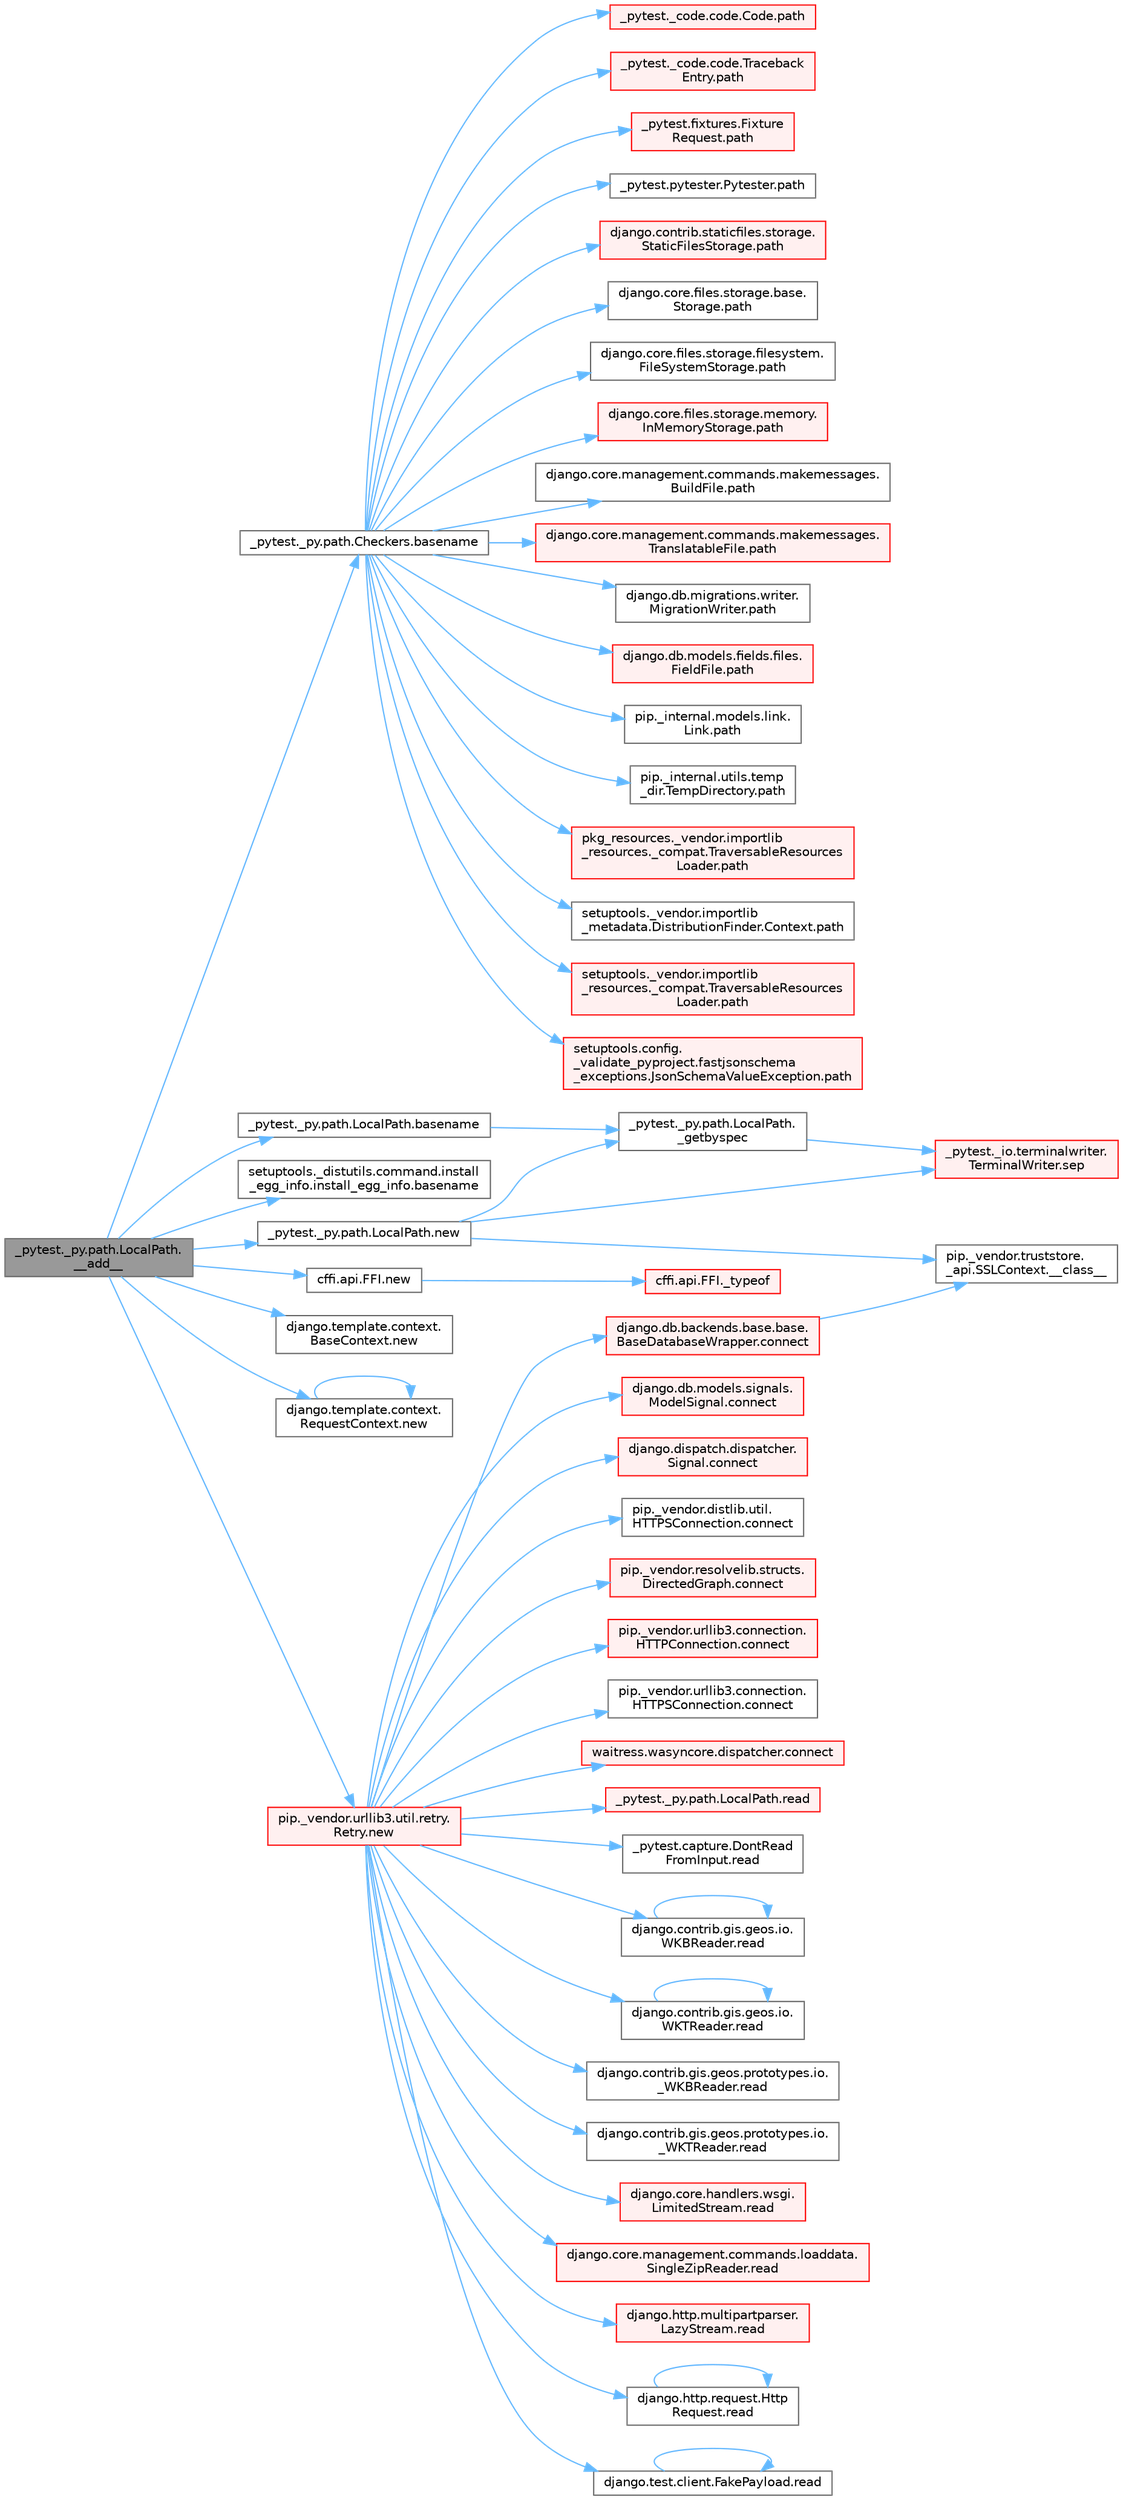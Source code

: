 digraph "_pytest._py.path.LocalPath.__add__"
{
 // LATEX_PDF_SIZE
  bgcolor="transparent";
  edge [fontname=Helvetica,fontsize=10,labelfontname=Helvetica,labelfontsize=10];
  node [fontname=Helvetica,fontsize=10,shape=box,height=0.2,width=0.4];
  rankdir="LR";
  Node1 [id="Node000001",label="_pytest._py.path.LocalPath.\l__add__",height=0.2,width=0.4,color="gray40", fillcolor="grey60", style="filled", fontcolor="black",tooltip=" "];
  Node1 -> Node2 [id="edge1_Node000001_Node000002",color="steelblue1",style="solid",tooltip=" "];
  Node2 [id="Node000002",label="_pytest._py.path.Checkers.basename",height=0.2,width=0.4,color="grey40", fillcolor="white", style="filled",URL="$class__pytest_1_1__py_1_1path_1_1_checkers.html#a5a659647ce281e4f0e46b4113485effe",tooltip=" "];
  Node2 -> Node3 [id="edge2_Node000002_Node000003",color="steelblue1",style="solid",tooltip=" "];
  Node3 [id="Node000003",label="_pytest._code.code.Code.path",height=0.2,width=0.4,color="red", fillcolor="#FFF0F0", style="filled",URL="$class__pytest_1_1__code_1_1code_1_1_code.html#a1dae55e90750fe77c7517f806a14d864",tooltip=" "];
  Node2 -> Node15 [id="edge3_Node000002_Node000015",color="steelblue1",style="solid",tooltip=" "];
  Node15 [id="Node000015",label="_pytest._code.code.Traceback\lEntry.path",height=0.2,width=0.4,color="red", fillcolor="#FFF0F0", style="filled",URL="$class__pytest_1_1__code_1_1code_1_1_traceback_entry.html#a5a88b9ae4623733566450a9e7d8387c0",tooltip=" "];
  Node2 -> Node17 [id="edge4_Node000002_Node000017",color="steelblue1",style="solid",tooltip=" "];
  Node17 [id="Node000017",label="_pytest.fixtures.Fixture\lRequest.path",height=0.2,width=0.4,color="red", fillcolor="#FFF0F0", style="filled",URL="$class__pytest_1_1fixtures_1_1_fixture_request.html#a6f6db59812d121b54cd67d5e434e1451",tooltip=" "];
  Node2 -> Node23 [id="edge5_Node000002_Node000023",color="steelblue1",style="solid",tooltip=" "];
  Node23 [id="Node000023",label="_pytest.pytester.Pytester.path",height=0.2,width=0.4,color="grey40", fillcolor="white", style="filled",URL="$class__pytest_1_1pytester_1_1_pytester.html#a403c804f74a87f5e5705774fa896cc1f",tooltip=" "];
  Node2 -> Node24 [id="edge6_Node000002_Node000024",color="steelblue1",style="solid",tooltip=" "];
  Node24 [id="Node000024",label="django.contrib.staticfiles.storage.\lStaticFilesStorage.path",height=0.2,width=0.4,color="red", fillcolor="#FFF0F0", style="filled",URL="$classdjango_1_1contrib_1_1staticfiles_1_1storage_1_1_static_files_storage.html#a4e96cc92fbde7423d1b74f3a50fc0bf6",tooltip=" "];
  Node2 -> Node470 [id="edge7_Node000002_Node000470",color="steelblue1",style="solid",tooltip=" "];
  Node470 [id="Node000470",label="django.core.files.storage.base.\lStorage.path",height=0.2,width=0.4,color="grey40", fillcolor="white", style="filled",URL="$classdjango_1_1core_1_1files_1_1storage_1_1base_1_1_storage.html#a9be8d49a55131dbbab2c5fd57f7e772c",tooltip=" "];
  Node2 -> Node471 [id="edge8_Node000002_Node000471",color="steelblue1",style="solid",tooltip=" "];
  Node471 [id="Node000471",label="django.core.files.storage.filesystem.\lFileSystemStorage.path",height=0.2,width=0.4,color="grey40", fillcolor="white", style="filled",URL="$classdjango_1_1core_1_1files_1_1storage_1_1filesystem_1_1_file_system_storage.html#abf8a7e88eedec3e1b2ea965cc0858d17",tooltip=" "];
  Node2 -> Node472 [id="edge9_Node000002_Node000472",color="steelblue1",style="solid",tooltip=" "];
  Node472 [id="Node000472",label="django.core.files.storage.memory.\lInMemoryStorage.path",height=0.2,width=0.4,color="red", fillcolor="#FFF0F0", style="filled",URL="$classdjango_1_1core_1_1files_1_1storage_1_1memory_1_1_in_memory_storage.html#a466c8e28fd11839318d2e4454b8ef89f",tooltip=" "];
  Node2 -> Node476 [id="edge10_Node000002_Node000476",color="steelblue1",style="solid",tooltip=" "];
  Node476 [id="Node000476",label="django.core.management.commands.makemessages.\lBuildFile.path",height=0.2,width=0.4,color="grey40", fillcolor="white", style="filled",URL="$classdjango_1_1core_1_1management_1_1commands_1_1makemessages_1_1_build_file.html#ac06388718e902543bc00a7c6565105fc",tooltip=" "];
  Node2 -> Node477 [id="edge11_Node000002_Node000477",color="steelblue1",style="solid",tooltip=" "];
  Node477 [id="Node000477",label="django.core.management.commands.makemessages.\lTranslatableFile.path",height=0.2,width=0.4,color="red", fillcolor="#FFF0F0", style="filled",URL="$classdjango_1_1core_1_1management_1_1commands_1_1makemessages_1_1_translatable_file.html#ad851d5e6b8a65f5915ccfd4a30fb8026",tooltip=" "];
  Node2 -> Node478 [id="edge12_Node000002_Node000478",color="steelblue1",style="solid",tooltip=" "];
  Node478 [id="Node000478",label="django.db.migrations.writer.\lMigrationWriter.path",height=0.2,width=0.4,color="grey40", fillcolor="white", style="filled",URL="$classdjango_1_1db_1_1migrations_1_1writer_1_1_migration_writer.html#a45469d67e8f80996c982470d36136184",tooltip=" "];
  Node2 -> Node479 [id="edge13_Node000002_Node000479",color="steelblue1",style="solid",tooltip=" "];
  Node479 [id="Node000479",label="django.db.models.fields.files.\lFieldFile.path",height=0.2,width=0.4,color="red", fillcolor="#FFF0F0", style="filled",URL="$classdjango_1_1db_1_1models_1_1fields_1_1files_1_1_field_file.html#ae91c4ed0643fb9bd8959d0db8eb44f80",tooltip=" "];
  Node2 -> Node575 [id="edge14_Node000002_Node000575",color="steelblue1",style="solid",tooltip=" "];
  Node575 [id="Node000575",label="pip._internal.models.link.\lLink.path",height=0.2,width=0.4,color="grey40", fillcolor="white", style="filled",URL="$classpip_1_1__internal_1_1models_1_1link_1_1_link.html#a30f454216dcb615e3ed986238490f180",tooltip=" "];
  Node2 -> Node576 [id="edge15_Node000002_Node000576",color="steelblue1",style="solid",tooltip=" "];
  Node576 [id="Node000576",label="pip._internal.utils.temp\l_dir.TempDirectory.path",height=0.2,width=0.4,color="grey40", fillcolor="white", style="filled",URL="$classpip_1_1__internal_1_1utils_1_1temp__dir_1_1_temp_directory.html#afe6b2d95c070c6570957de5696ff3a6e",tooltip=" "];
  Node2 -> Node577 [id="edge16_Node000002_Node000577",color="steelblue1",style="solid",tooltip=" "];
  Node577 [id="Node000577",label="pkg_resources._vendor.importlib\l_resources._compat.TraversableResources\lLoader.path",height=0.2,width=0.4,color="red", fillcolor="#FFF0F0", style="filled",URL="$classpkg__resources_1_1__vendor_1_1importlib__resources_1_1__compat_1_1_traversable_resources_loader.html#acfc17872a53cbe02f6c34eda2bb162f2",tooltip=" "];
  Node2 -> Node579 [id="edge17_Node000002_Node000579",color="steelblue1",style="solid",tooltip=" "];
  Node579 [id="Node000579",label="setuptools._vendor.importlib\l_metadata.DistributionFinder.Context.path",height=0.2,width=0.4,color="grey40", fillcolor="white", style="filled",URL="$classsetuptools_1_1__vendor_1_1importlib__metadata_1_1_distribution_finder_1_1_context.html#a84a429ddce40738ea5c0edb53799ee8d",tooltip=" "];
  Node2 -> Node580 [id="edge18_Node000002_Node000580",color="steelblue1",style="solid",tooltip=" "];
  Node580 [id="Node000580",label="setuptools._vendor.importlib\l_resources._compat.TraversableResources\lLoader.path",height=0.2,width=0.4,color="red", fillcolor="#FFF0F0", style="filled",URL="$classsetuptools_1_1__vendor_1_1importlib__resources_1_1__compat_1_1_traversable_resources_loader.html#a9b9cf5b6723d48f7a779b6ae71d53699",tooltip=" "];
  Node2 -> Node581 [id="edge19_Node000002_Node000581",color="steelblue1",style="solid",tooltip=" "];
  Node581 [id="Node000581",label="setuptools.config.\l_validate_pyproject.fastjsonschema\l_exceptions.JsonSchemaValueException.path",height=0.2,width=0.4,color="red", fillcolor="#FFF0F0", style="filled",URL="$classsetuptools_1_1config_1_1__validate__pyproject_1_1fastjsonschema__exceptions_1_1_json_schema_value_exception.html#a59179b3d1dc16c7087530bbc10bcf857",tooltip=" "];
  Node1 -> Node2289 [id="edge20_Node000001_Node002289",color="steelblue1",style="solid",tooltip=" "];
  Node2289 [id="Node002289",label="_pytest._py.path.LocalPath.basename",height=0.2,width=0.4,color="grey40", fillcolor="white", style="filled",URL="$class__pytest_1_1__py_1_1path_1_1_local_path.html#a8a8ef1d27ceea399ad99d6d709acdbc9",tooltip=" "];
  Node2289 -> Node224 [id="edge21_Node002289_Node000224",color="steelblue1",style="solid",tooltip=" "];
  Node224 [id="Node000224",label="_pytest._py.path.LocalPath.\l_getbyspec",height=0.2,width=0.4,color="grey40", fillcolor="white", style="filled",URL="$class__pytest_1_1__py_1_1path_1_1_local_path.html#a3cb7ad6a0d43365228f86c0149375c4b",tooltip=" "];
  Node224 -> Node225 [id="edge22_Node000224_Node000225",color="steelblue1",style="solid",tooltip=" "];
  Node225 [id="Node000225",label="_pytest._io.terminalwriter.\lTerminalWriter.sep",height=0.2,width=0.4,color="red", fillcolor="#FFF0F0", style="filled",URL="$class__pytest_1_1__io_1_1terminalwriter_1_1_terminal_writer.html#a9825789953e583960848896c7c201fb8",tooltip=" "];
  Node1 -> Node2290 [id="edge23_Node000001_Node002290",color="steelblue1",style="solid",tooltip=" "];
  Node2290 [id="Node002290",label="setuptools._distutils.command.install\l_egg_info.install_egg_info.basename",height=0.2,width=0.4,color="grey40", fillcolor="white", style="filled",URL="$classsetuptools_1_1__distutils_1_1command_1_1install__egg__info_1_1install__egg__info.html#a40403bb2ce0a42795ac00f35fd36c713",tooltip=" "];
  Node1 -> Node223 [id="edge24_Node000001_Node000223",color="steelblue1",style="solid",tooltip=" "];
  Node223 [id="Node000223",label="_pytest._py.path.LocalPath.new",height=0.2,width=0.4,color="grey40", fillcolor="white", style="filled",URL="$class__pytest_1_1__py_1_1path_1_1_local_path.html#ab5882416a5911e7a15e0598cbeab05cd",tooltip=" "];
  Node223 -> Node7 [id="edge25_Node000223_Node000007",color="steelblue1",style="solid",tooltip=" "];
  Node7 [id="Node000007",label="pip._vendor.truststore.\l_api.SSLContext.__class__",height=0.2,width=0.4,color="grey40", fillcolor="white", style="filled",URL="$classpip_1_1__vendor_1_1truststore_1_1__api_1_1_s_s_l_context.html#a530861514f31eabaa3f513557d6e66de",tooltip=" "];
  Node223 -> Node224 [id="edge26_Node000223_Node000224",color="steelblue1",style="solid",tooltip=" "];
  Node223 -> Node225 [id="edge27_Node000223_Node000225",color="steelblue1",style="solid",tooltip=" "];
  Node1 -> Node4285 [id="edge28_Node000001_Node004285",color="steelblue1",style="solid",tooltip=" "];
  Node4285 [id="Node004285",label="cffi.api.FFI.new",height=0.2,width=0.4,color="grey40", fillcolor="white", style="filled",URL="$classcffi_1_1api_1_1_f_f_i.html#a8683df0d048f312ff118f16dae752887",tooltip=" "];
  Node4285 -> Node90 [id="edge29_Node004285_Node000090",color="steelblue1",style="solid",tooltip=" "];
  Node90 [id="Node000090",label="cffi.api.FFI._typeof",height=0.2,width=0.4,color="red", fillcolor="#FFF0F0", style="filled",URL="$classcffi_1_1api_1_1_f_f_i.html#ae128b7679d5b0a942d275377c4c675ff",tooltip=" "];
  Node1 -> Node4286 [id="edge30_Node000001_Node004286",color="steelblue1",style="solid",tooltip=" "];
  Node4286 [id="Node004286",label="django.template.context.\lBaseContext.new",height=0.2,width=0.4,color="grey40", fillcolor="white", style="filled",URL="$classdjango_1_1template_1_1context_1_1_base_context.html#a65a4f3e5e3bccacaf4e30e36100c1423",tooltip=" "];
  Node1 -> Node4287 [id="edge31_Node000001_Node004287",color="steelblue1",style="solid",tooltip=" "];
  Node4287 [id="Node004287",label="django.template.context.\lRequestContext.new",height=0.2,width=0.4,color="grey40", fillcolor="white", style="filled",URL="$classdjango_1_1template_1_1context_1_1_request_context.html#a4402e04b0c9bd3d4a2b7f06f38ab7432",tooltip=" "];
  Node4287 -> Node4287 [id="edge32_Node004287_Node004287",color="steelblue1",style="solid",tooltip=" "];
  Node1 -> Node4288 [id="edge33_Node000001_Node004288",color="steelblue1",style="solid",tooltip=" "];
  Node4288 [id="Node004288",label="pip._vendor.urllib3.util.retry.\lRetry.new",height=0.2,width=0.4,color="red", fillcolor="#FFF0F0", style="filled",URL="$classpip_1_1__vendor_1_1urllib3_1_1util_1_1retry_1_1_retry.html#ab806585412b9d9b3c0d882fb4bd8d3c0",tooltip=" "];
  Node4288 -> Node1088 [id="edge34_Node004288_Node001088",color="steelblue1",style="solid",tooltip=" "];
  Node1088 [id="Node001088",label="django.db.backends.base.base.\lBaseDatabaseWrapper.connect",height=0.2,width=0.4,color="red", fillcolor="#FFF0F0", style="filled",URL="$classdjango_1_1db_1_1backends_1_1base_1_1base_1_1_base_database_wrapper.html#a7b64171260c3bf790ed1f563fe48ec35",tooltip=" "];
  Node1088 -> Node7 [id="edge35_Node001088_Node000007",color="steelblue1",style="solid",tooltip=" "];
  Node4288 -> Node4270 [id="edge36_Node004288_Node004270",color="steelblue1",style="solid",tooltip=" "];
  Node4270 [id="Node004270",label="django.db.models.signals.\lModelSignal.connect",height=0.2,width=0.4,color="red", fillcolor="#FFF0F0", style="filled",URL="$classdjango_1_1db_1_1models_1_1signals_1_1_model_signal.html#a9f30fd9b11c3da129cef5ed15df81e6e",tooltip=" "];
  Node4288 -> Node4272 [id="edge37_Node004288_Node004272",color="steelblue1",style="solid",tooltip=" "];
  Node4272 [id="Node004272",label="django.dispatch.dispatcher.\lSignal.connect",height=0.2,width=0.4,color="red", fillcolor="#FFF0F0", style="filled",URL="$classdjango_1_1dispatch_1_1dispatcher_1_1_signal.html#ad0c09a102ff82630078b9fd5af4e0d0d",tooltip=" "];
  Node4288 -> Node4273 [id="edge38_Node004288_Node004273",color="steelblue1",style="solid",tooltip=" "];
  Node4273 [id="Node004273",label="pip._vendor.distlib.util.\lHTTPSConnection.connect",height=0.2,width=0.4,color="grey40", fillcolor="white", style="filled",URL="$classpip_1_1__vendor_1_1distlib_1_1util_1_1_h_t_t_p_s_connection.html#a1f7ef8f789419a2afad1cc5117d95bc6",tooltip=" "];
  Node4288 -> Node4274 [id="edge39_Node004288_Node004274",color="steelblue1",style="solid",tooltip=" "];
  Node4274 [id="Node004274",label="pip._vendor.resolvelib.structs.\lDirectedGraph.connect",height=0.2,width=0.4,color="red", fillcolor="#FFF0F0", style="filled",URL="$classpip_1_1__vendor_1_1resolvelib_1_1structs_1_1_directed_graph.html#a1eb430d00f36fac07a490c7779d31575",tooltip=" "];
  Node4288 -> Node4275 [id="edge40_Node004288_Node004275",color="steelblue1",style="solid",tooltip=" "];
  Node4275 [id="Node004275",label="pip._vendor.urllib3.connection.\lHTTPConnection.connect",height=0.2,width=0.4,color="red", fillcolor="#FFF0F0", style="filled",URL="$classpip_1_1__vendor_1_1urllib3_1_1connection_1_1_h_t_t_p_connection.html#afbfafe5a6942dc8e02a727a6f5eb2244",tooltip=" "];
  Node4288 -> Node4278 [id="edge41_Node004288_Node004278",color="steelblue1",style="solid",tooltip=" "];
  Node4278 [id="Node004278",label="pip._vendor.urllib3.connection.\lHTTPSConnection.connect",height=0.2,width=0.4,color="grey40", fillcolor="white", style="filled",URL="$classpip_1_1__vendor_1_1urllib3_1_1connection_1_1_h_t_t_p_s_connection.html#a4dad4b6496c3f029196c78b991f57c03",tooltip=" "];
  Node4288 -> Node4279 [id="edge42_Node004288_Node004279",color="steelblue1",style="solid",tooltip=" "];
  Node4279 [id="Node004279",label="waitress.wasyncore.dispatcher.connect",height=0.2,width=0.4,color="red", fillcolor="#FFF0F0", style="filled",URL="$classwaitress_1_1wasyncore_1_1dispatcher.html#a62e9904422762eb9bc05bc1dd595aebb",tooltip=" "];
  Node4288 -> Node240 [id="edge43_Node004288_Node000240",color="steelblue1",style="solid",tooltip=" "];
  Node240 [id="Node000240",label="_pytest._py.path.LocalPath.read",height=0.2,width=0.4,color="red", fillcolor="#FFF0F0", style="filled",URL="$class__pytest_1_1__py_1_1path_1_1_local_path.html#a8640b65f715ce8a258379deb78a68fd8",tooltip=" "];
  Node4288 -> Node309 [id="edge44_Node004288_Node000309",color="steelblue1",style="solid",tooltip=" "];
  Node309 [id="Node000309",label="_pytest.capture.DontRead\lFromInput.read",height=0.2,width=0.4,color="grey40", fillcolor="white", style="filled",URL="$class__pytest_1_1capture_1_1_dont_read_from_input.html#abe84d6d5626bed2fa4f52408d2b95d3f",tooltip=" "];
  Node4288 -> Node310 [id="edge45_Node004288_Node000310",color="steelblue1",style="solid",tooltip=" "];
  Node310 [id="Node000310",label="django.contrib.gis.geos.io.\lWKBReader.read",height=0.2,width=0.4,color="grey40", fillcolor="white", style="filled",URL="$classdjango_1_1contrib_1_1gis_1_1geos_1_1io_1_1_w_k_b_reader.html#a690153c2f609f20814011beceded4ce6",tooltip=" "];
  Node310 -> Node310 [id="edge46_Node000310_Node000310",color="steelblue1",style="solid",tooltip=" "];
  Node4288 -> Node311 [id="edge47_Node004288_Node000311",color="steelblue1",style="solid",tooltip=" "];
  Node311 [id="Node000311",label="django.contrib.gis.geos.io.\lWKTReader.read",height=0.2,width=0.4,color="grey40", fillcolor="white", style="filled",URL="$classdjango_1_1contrib_1_1gis_1_1geos_1_1io_1_1_w_k_t_reader.html#af8cdf42c9388b4ca18b86af2cd174dd0",tooltip=" "];
  Node311 -> Node311 [id="edge48_Node000311_Node000311",color="steelblue1",style="solid",tooltip=" "];
  Node4288 -> Node312 [id="edge49_Node004288_Node000312",color="steelblue1",style="solid",tooltip=" "];
  Node312 [id="Node000312",label="django.contrib.gis.geos.prototypes.io.\l_WKBReader.read",height=0.2,width=0.4,color="grey40", fillcolor="white", style="filled",URL="$classdjango_1_1contrib_1_1gis_1_1geos_1_1prototypes_1_1io_1_1___w_k_b_reader.html#a71e78ed5a74b998533ef3801723a5827",tooltip=" "];
  Node4288 -> Node313 [id="edge50_Node004288_Node000313",color="steelblue1",style="solid",tooltip=" "];
  Node313 [id="Node000313",label="django.contrib.gis.geos.prototypes.io.\l_WKTReader.read",height=0.2,width=0.4,color="grey40", fillcolor="white", style="filled",URL="$classdjango_1_1contrib_1_1gis_1_1geos_1_1prototypes_1_1io_1_1___w_k_t_reader.html#a97b2007978d99bec56d1bbf4091dd46a",tooltip=" "];
  Node4288 -> Node314 [id="edge51_Node004288_Node000314",color="steelblue1",style="solid",tooltip=" "];
  Node314 [id="Node000314",label="django.core.handlers.wsgi.\lLimitedStream.read",height=0.2,width=0.4,color="red", fillcolor="#FFF0F0", style="filled",URL="$classdjango_1_1core_1_1handlers_1_1wsgi_1_1_limited_stream.html#a01766186550a2bafd2a0c0cac1117797",tooltip=" "];
  Node4288 -> Node318 [id="edge52_Node004288_Node000318",color="steelblue1",style="solid",tooltip=" "];
  Node318 [id="Node000318",label="django.core.management.commands.loaddata.\lSingleZipReader.read",height=0.2,width=0.4,color="red", fillcolor="#FFF0F0", style="filled",URL="$classdjango_1_1core_1_1management_1_1commands_1_1loaddata_1_1_single_zip_reader.html#a6c6512afb638e535f6d9973329238ec1",tooltip=" "];
  Node4288 -> Node323 [id="edge53_Node004288_Node000323",color="steelblue1",style="solid",tooltip=" "];
  Node323 [id="Node000323",label="django.http.multipartparser.\lLazyStream.read",height=0.2,width=0.4,color="red", fillcolor="#FFF0F0", style="filled",URL="$classdjango_1_1http_1_1multipartparser_1_1_lazy_stream.html#af5553676fbef507453fe16dbce30f2d6",tooltip=" "];
  Node4288 -> Node326 [id="edge54_Node004288_Node000326",color="steelblue1",style="solid",tooltip=" "];
  Node326 [id="Node000326",label="django.http.request.Http\lRequest.read",height=0.2,width=0.4,color="grey40", fillcolor="white", style="filled",URL="$classdjango_1_1http_1_1request_1_1_http_request.html#a7b5205e754042f5dc1400c5f6884da05",tooltip=" "];
  Node326 -> Node326 [id="edge55_Node000326_Node000326",color="steelblue1",style="solid",tooltip=" "];
  Node4288 -> Node327 [id="edge56_Node004288_Node000327",color="steelblue1",style="solid",tooltip=" "];
  Node327 [id="Node000327",label="django.test.client.FakePayload.read",height=0.2,width=0.4,color="grey40", fillcolor="white", style="filled",URL="$classdjango_1_1test_1_1client_1_1_fake_payload.html#a4968728a37f7ecfa436f7156923f32fc",tooltip=" "];
  Node327 -> Node327 [id="edge57_Node000327_Node000327",color="steelblue1",style="solid",tooltip=" "];
}
